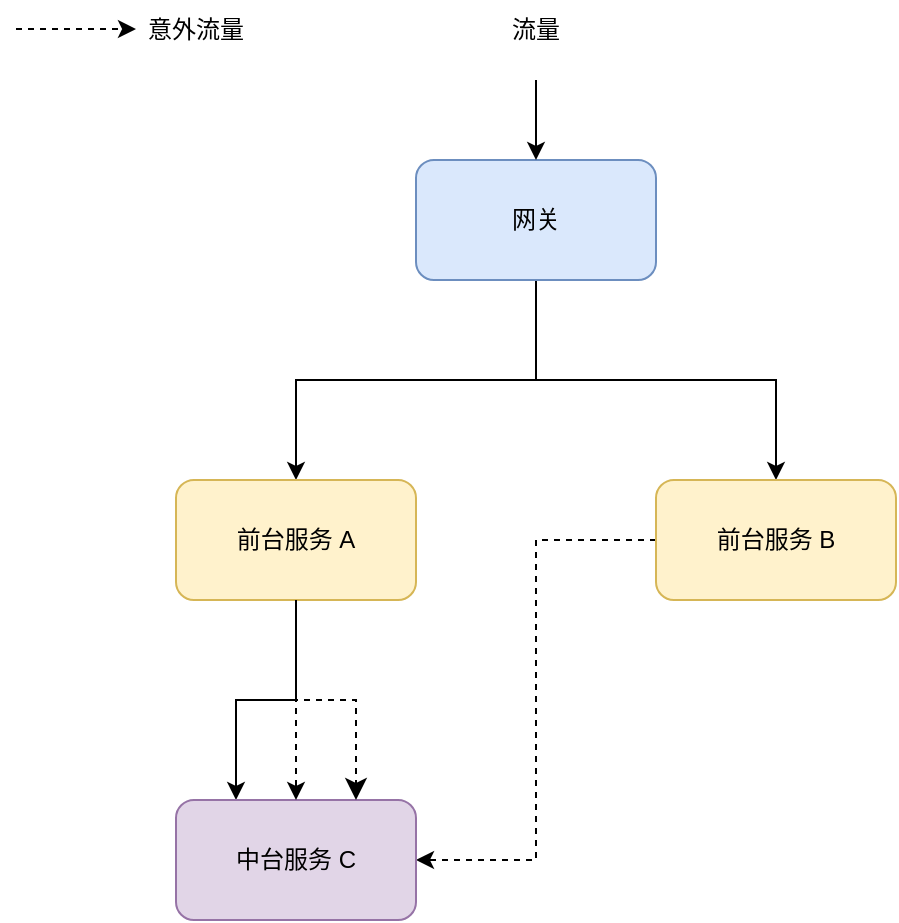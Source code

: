 <mxfile version="20.8.14" type="github">
  <diagram name="第 1 页" id="prOJgo9GpXeZwa0iwq7N">
    <mxGraphModel dx="1050" dy="525" grid="1" gridSize="10" guides="1" tooltips="1" connect="1" arrows="1" fold="1" page="1" pageScale="1" pageWidth="827" pageHeight="1169" math="0" shadow="0">
      <root>
        <mxCell id="0" />
        <mxCell id="1" parent="0" />
        <mxCell id="yc_o2a3D8lfDAJjXoI51-37" style="edgeStyle=orthogonalEdgeStyle;rounded=0;orthogonalLoop=1;jettySize=auto;html=1;entryX=0.5;entryY=0;entryDx=0;entryDy=0;" edge="1" parent="1" source="yc_o2a3D8lfDAJjXoI51-39" target="yc_o2a3D8lfDAJjXoI51-41">
          <mxGeometry relative="1" as="geometry" />
        </mxCell>
        <mxCell id="yc_o2a3D8lfDAJjXoI51-38" style="edgeStyle=orthogonalEdgeStyle;rounded=0;orthogonalLoop=1;jettySize=auto;html=1;entryX=0.5;entryY=0;entryDx=0;entryDy=0;" edge="1" parent="1" source="yc_o2a3D8lfDAJjXoI51-39" target="yc_o2a3D8lfDAJjXoI51-44">
          <mxGeometry relative="1" as="geometry" />
        </mxCell>
        <mxCell id="yc_o2a3D8lfDAJjXoI51-39" value="网关" style="rounded=1;whiteSpace=wrap;html=1;fillColor=#dae8fc;strokeColor=#6c8ebf;" vertex="1" parent="1">
          <mxGeometry x="300" y="210" width="120" height="60" as="geometry" />
        </mxCell>
        <mxCell id="yc_o2a3D8lfDAJjXoI51-40" style="edgeStyle=orthogonalEdgeStyle;rounded=0;orthogonalLoop=1;jettySize=auto;html=1;entryX=0.25;entryY=0;entryDx=0;entryDy=0;" edge="1" parent="1" source="yc_o2a3D8lfDAJjXoI51-41" target="yc_o2a3D8lfDAJjXoI51-45">
          <mxGeometry relative="1" as="geometry">
            <Array as="points">
              <mxPoint x="240" y="480" />
              <mxPoint x="210" y="480" />
            </Array>
          </mxGeometry>
        </mxCell>
        <mxCell id="yc_o2a3D8lfDAJjXoI51-41" value="前台服务 A" style="rounded=1;whiteSpace=wrap;html=1;fillColor=#fff2cc;strokeColor=#d6b656;" vertex="1" parent="1">
          <mxGeometry x="180" y="370" width="120" height="60" as="geometry" />
        </mxCell>
        <mxCell id="yc_o2a3D8lfDAJjXoI51-74" style="edgeStyle=orthogonalEdgeStyle;rounded=0;orthogonalLoop=1;jettySize=auto;html=1;entryX=1;entryY=0.5;entryDx=0;entryDy=0;dashed=1;" edge="1" parent="1" source="yc_o2a3D8lfDAJjXoI51-44" target="yc_o2a3D8lfDAJjXoI51-45">
          <mxGeometry relative="1" as="geometry" />
        </mxCell>
        <mxCell id="yc_o2a3D8lfDAJjXoI51-44" value="前台服务 B" style="whiteSpace=wrap;html=1;rounded=1;fillColor=#fff2cc;strokeColor=#d6b656;" vertex="1" parent="1">
          <mxGeometry x="420" y="370" width="120" height="60" as="geometry" />
        </mxCell>
        <mxCell id="yc_o2a3D8lfDAJjXoI51-45" value="中台服务 C" style="rounded=1;whiteSpace=wrap;html=1;fillColor=#e1d5e7;strokeColor=#9673a6;" vertex="1" parent="1">
          <mxGeometry x="180" y="530" width="120" height="60" as="geometry" />
        </mxCell>
        <mxCell id="yc_o2a3D8lfDAJjXoI51-48" value="" style="endArrow=classic;html=1;rounded=0;entryX=0.5;entryY=0;entryDx=0;entryDy=0;startArrow=none;" edge="1" parent="1" target="yc_o2a3D8lfDAJjXoI51-39">
          <mxGeometry width="50" height="50" relative="1" as="geometry">
            <mxPoint x="360" y="170" as="sourcePoint" />
            <mxPoint x="370" y="130" as="targetPoint" />
          </mxGeometry>
        </mxCell>
        <mxCell id="yc_o2a3D8lfDAJjXoI51-49" value="流量" style="text;html=1;strokeColor=none;fillColor=none;align=center;verticalAlign=middle;whiteSpace=wrap;rounded=0;" vertex="1" parent="1">
          <mxGeometry x="330" y="130" width="60" height="30" as="geometry" />
        </mxCell>
        <mxCell id="yc_o2a3D8lfDAJjXoI51-66" value="" style="endArrow=classic;html=1;rounded=0;exitX=0.5;exitY=1;exitDx=0;exitDy=0;entryX=0.5;entryY=0;entryDx=0;entryDy=0;dashed=1;" edge="1" parent="1" source="yc_o2a3D8lfDAJjXoI51-41" target="yc_o2a3D8lfDAJjXoI51-45">
          <mxGeometry width="50" height="50" relative="1" as="geometry">
            <mxPoint x="270" y="530" as="sourcePoint" />
            <mxPoint x="320" y="480" as="targetPoint" />
          </mxGeometry>
        </mxCell>
        <mxCell id="yc_o2a3D8lfDAJjXoI51-68" value="" style="edgeStyle=elbowEdgeStyle;elbow=vertical;endArrow=classic;html=1;curved=0;rounded=0;endSize=8;startSize=8;exitX=0.5;exitY=1;exitDx=0;exitDy=0;entryX=0.75;entryY=0;entryDx=0;entryDy=0;dashed=1;" edge="1" parent="1" source="yc_o2a3D8lfDAJjXoI51-41" target="yc_o2a3D8lfDAJjXoI51-45">
          <mxGeometry width="50" height="50" relative="1" as="geometry">
            <mxPoint x="340" y="490" as="sourcePoint" />
            <mxPoint x="390" y="440" as="targetPoint" />
          </mxGeometry>
        </mxCell>
        <mxCell id="yc_o2a3D8lfDAJjXoI51-79" value="" style="endArrow=classic;html=1;rounded=0;exitX=0.5;exitY=1;exitDx=0;exitDy=0;dashed=1;" edge="1" parent="1">
          <mxGeometry width="50" height="50" relative="1" as="geometry">
            <mxPoint x="100" y="144.5" as="sourcePoint" />
            <mxPoint x="160" y="144.5" as="targetPoint" />
          </mxGeometry>
        </mxCell>
        <mxCell id="yc_o2a3D8lfDAJjXoI51-80" value="意外流量" style="text;html=1;strokeColor=none;fillColor=none;align=center;verticalAlign=middle;whiteSpace=wrap;rounded=0;" vertex="1" parent="1">
          <mxGeometry x="160" y="130" width="60" height="30" as="geometry" />
        </mxCell>
      </root>
    </mxGraphModel>
  </diagram>
</mxfile>
